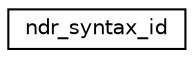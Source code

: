 digraph "Graphical Class Hierarchy"
{
 // LATEX_PDF_SIZE
  edge [fontname="Helvetica",fontsize="10",labelfontname="Helvetica",labelfontsize="10"];
  node [fontname="Helvetica",fontsize="10",shape=record];
  rankdir="LR";
  Node0 [label="ndr_syntax_id",height=0.2,width=0.4,color="black", fillcolor="white", style="filled",URL="$structndr__syntax__id.html",tooltip=" "];
}

